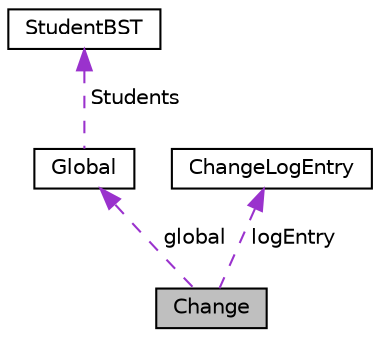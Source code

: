 digraph "Change"
{
 // LATEX_PDF_SIZE
  edge [fontname="Helvetica",fontsize="10",labelfontname="Helvetica",labelfontsize="10"];
  node [fontname="Helvetica",fontsize="10",shape=record];
  Node1 [label="Change",height=0.2,width=0.4,color="black", fillcolor="grey75", style="filled", fontcolor="black",tooltip="A class manage Student Class changes and Schedule updates."];
  Node2 -> Node1 [dir="back",color="darkorchid3",fontsize="10",style="dashed",label=" global" ,fontname="Helvetica"];
  Node2 [label="Global",height=0.2,width=0.4,color="black", fillcolor="white", style="filled",URL="$structGlobal.html",tooltip="A structure to hold Global data for the application."];
  Node3 -> Node2 [dir="back",color="darkorchid3",fontsize="10",style="dashed",label=" Students" ,fontname="Helvetica"];
  Node3 [label="StudentBST",height=0.2,width=0.4,color="black", fillcolor="white", style="filled",URL="$classStudentBST.html",tooltip="A class to represent the Binary search tree to store 'Student' objects."];
  Node4 -> Node1 [dir="back",color="darkorchid3",fontsize="10",style="dashed",label=" logEntry" ,fontname="Helvetica"];
  Node4 [label="ChangeLogEntry",height=0.2,width=0.4,color="black", fillcolor="white", style="filled",URL="$structChangeLogEntry.html",tooltip="A structure to represent a change log entry for the application."];
}
